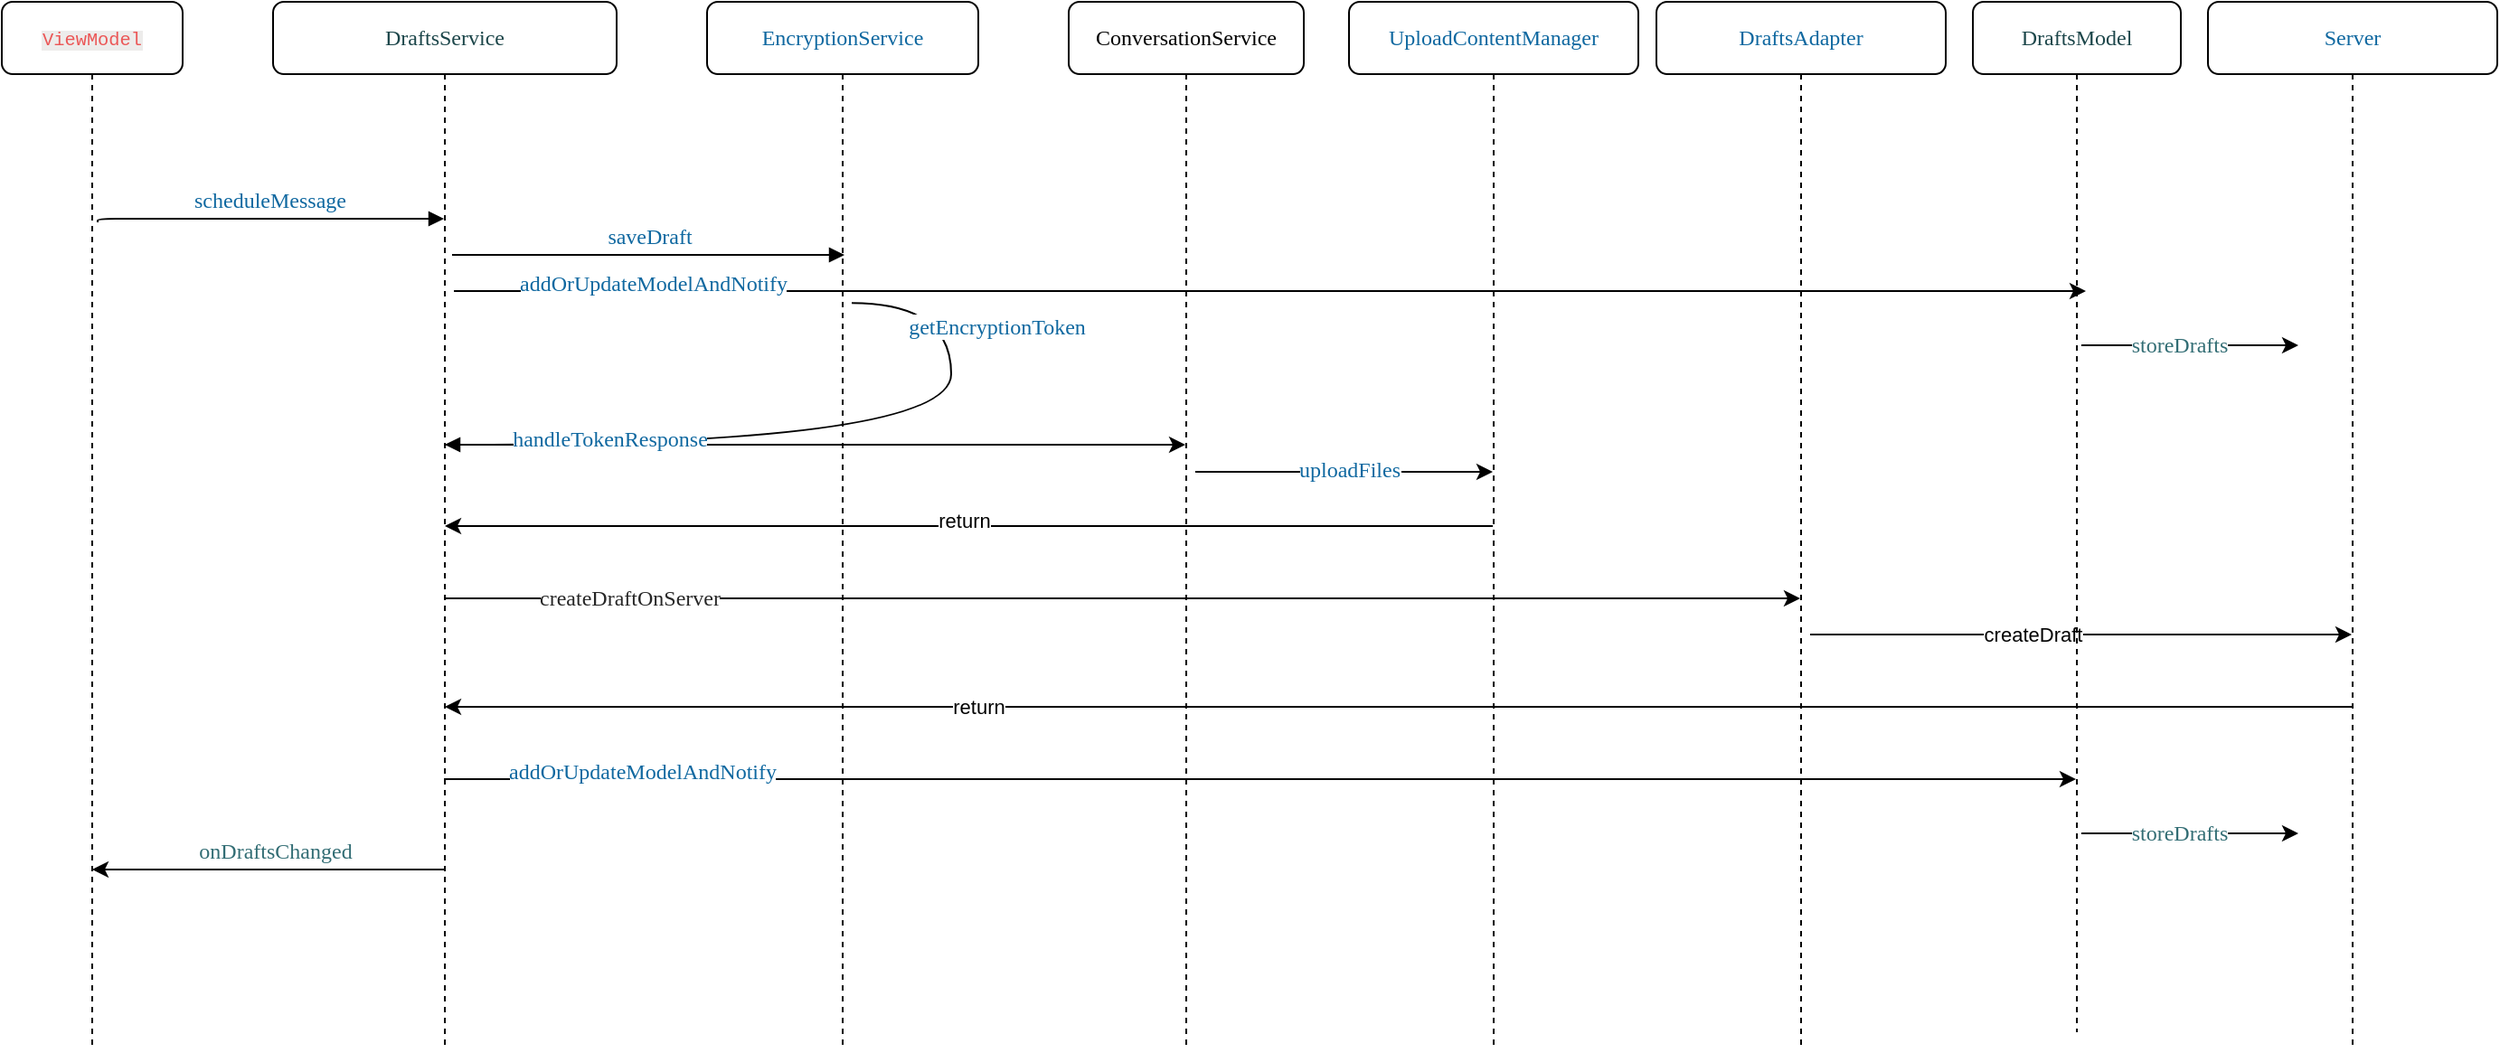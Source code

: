 <mxfile version="26.0.11">
  <diagram name="Page-1" id="13e1069c-82ec-6db2-03f1-153e76fe0fe0">
    <mxGraphModel dx="1821" dy="1051" grid="1" gridSize="10" guides="1" tooltips="1" connect="1" arrows="1" fold="1" page="1" pageScale="1" pageWidth="1100" pageHeight="850" background="none" math="0" shadow="0">
      <root>
        <mxCell id="0" />
        <mxCell id="1" parent="0" />
        <mxCell id="7baba1c4bc27f4b0-3" value="&lt;p style=&quot;margin: 0px; font-variant-numeric: normal; font-variant-east-asian: normal; font-variant-alternates: normal; font-size-adjust: none; font-kerning: auto; font-optical-sizing: auto; font-feature-settings: normal; font-variation-settings: normal; font-variant-position: normal; font-variant-emoji: normal; font-stretch: normal; line-height: normal; font-family: Menlo; color: rgb(28, 70, 74); background-color: rgb(255, 255, 255); text-align: start;&quot; class=&quot;p1&quot;&gt;DraftsService&lt;/p&gt;" style="shape=umlLifeline;perimeter=lifelinePerimeter;whiteSpace=wrap;html=1;container=1;collapsible=0;recursiveResize=0;outlineConnect=0;rounded=1;shadow=0;comic=0;labelBackgroundColor=none;strokeWidth=1;fontFamily=Verdana;fontSize=12;align=center;" parent="1" vertex="1">
          <mxGeometry x="250" y="80" width="190" height="580" as="geometry" />
        </mxCell>
        <mxCell id="7baba1c4bc27f4b0-5" value="&lt;p style=&quot;margin: 0px; font-variant-numeric: normal; font-variant-east-asian: normal; font-variant-alternates: normal; font-size-adjust: none; font-kerning: auto; font-optical-sizing: auto; font-feature-settings: normal; font-variation-settings: normal; font-variant-position: normal; font-variant-emoji: normal; font-stretch: normal; line-height: normal; font-family: Menlo; color: rgb(15, 104, 160); background-color: rgb(255, 255, 255); text-align: start;&quot; class=&quot;p1&quot;&gt;EncryptionService&lt;/p&gt;" style="shape=umlLifeline;perimeter=lifelinePerimeter;whiteSpace=wrap;html=1;container=1;collapsible=0;recursiveResize=0;outlineConnect=0;rounded=1;shadow=0;comic=0;labelBackgroundColor=none;strokeWidth=1;fontFamily=Verdana;fontSize=12;align=center;" parent="1" vertex="1">
          <mxGeometry x="490" y="80" width="150" height="580" as="geometry" />
        </mxCell>
        <mxCell id="7baba1c4bc27f4b0-39" value="&lt;span style=&quot;color: rgb(15, 104, 160); font-family: Menlo; text-align: start; text-wrap-mode: wrap; background-color: rgb(255, 255, 255);&quot;&gt;getEncryptionToken&lt;/span&gt;" style="html=1;verticalAlign=bottom;endArrow=block;labelBackgroundColor=none;fontFamily=Verdana;fontSize=12;elbow=vertical;edgeStyle=orthogonalEdgeStyle;curved=1;exitX=1.038;exitY=0.345;exitPerimeter=0;" parent="7baba1c4bc27f4b0-5" edge="1" target="7baba1c4bc27f4b0-3">
          <mxGeometry x="-0.628" y="25" relative="1" as="geometry">
            <mxPoint x="80.003" y="166.67" as="sourcePoint" />
            <mxPoint x="-145.5" y="245" as="targetPoint" />
            <Array as="points">
              <mxPoint x="135" y="167" />
              <mxPoint x="135" y="245" />
            </Array>
            <mxPoint as="offset" />
          </mxGeometry>
        </mxCell>
        <mxCell id="IjMoTqPVMfXJRrjayIjU-35" value="" style="endArrow=classic;html=1;rounded=0;" edge="1" parent="7baba1c4bc27f4b0-5">
          <mxGeometry width="50" height="50" relative="1" as="geometry">
            <mxPoint x="-140" y="160" as="sourcePoint" />
            <mxPoint x="762.5" y="160" as="targetPoint" />
          </mxGeometry>
        </mxCell>
        <mxCell id="IjMoTqPVMfXJRrjayIjU-36" value="&lt;p style=&quot;margin: 0px; font-variant-numeric: normal; font-variant-east-asian: normal; font-variant-alternates: normal; font-size-adjust: none; font-kerning: auto; font-optical-sizing: auto; font-feature-settings: normal; font-variation-settings: normal; font-variant-position: normal; font-variant-emoji: normal; font-stretch: normal; font-size: 12px; line-height: normal; font-family: Menlo; color: rgb(15, 104, 160); text-align: start; text-wrap-mode: wrap;&quot; class=&quot;p1&quot;&gt;addOrUpdateModelAndNotify&lt;/p&gt;" style="edgeLabel;html=1;align=center;verticalAlign=middle;resizable=0;points=[];" vertex="1" connectable="0" parent="IjMoTqPVMfXJRrjayIjU-35">
          <mxGeometry x="-0.76" y="4" relative="1" as="geometry">
            <mxPoint x="1" as="offset" />
          </mxGeometry>
        </mxCell>
        <mxCell id="7baba1c4bc27f4b0-6" value="ConversationService" style="shape=umlLifeline;perimeter=lifelinePerimeter;whiteSpace=wrap;html=1;container=1;collapsible=0;recursiveResize=0;outlineConnect=0;rounded=1;shadow=0;comic=0;labelBackgroundColor=none;strokeWidth=1;fontFamily=Verdana;fontSize=12;align=center;" parent="1" vertex="1">
          <mxGeometry x="690" y="80" width="130" height="580" as="geometry" />
        </mxCell>
        <mxCell id="IjMoTqPVMfXJRrjayIjU-5" value="" style="endArrow=classic;html=1;rounded=0;" edge="1" parent="7baba1c4bc27f4b0-6" target="7baba1c4bc27f4b0-7">
          <mxGeometry width="50" height="50" relative="1" as="geometry">
            <mxPoint x="70" y="260" as="sourcePoint" />
            <mxPoint x="110" y="210" as="targetPoint" />
          </mxGeometry>
        </mxCell>
        <mxCell id="IjMoTqPVMfXJRrjayIjU-6" value="&lt;p style=&quot;margin: 0px; font-variant-numeric: normal; font-variant-east-asian: normal; font-variant-alternates: normal; font-size-adjust: none; font-kerning: auto; font-optical-sizing: auto; font-feature-settings: normal; font-variation-settings: normal; font-variant-position: normal; font-variant-emoji: normal; font-stretch: normal; font-size: 12px; line-height: normal; font-family: Menlo; color: rgb(15, 104, 160); text-align: start; text-wrap-mode: wrap;&quot; class=&quot;p1&quot;&gt;uploadFiles&lt;/p&gt;" style="edgeLabel;html=1;align=center;verticalAlign=middle;resizable=0;points=[];" vertex="1" connectable="0" parent="IjMoTqPVMfXJRrjayIjU-5">
          <mxGeometry x="0.033" y="1" relative="1" as="geometry">
            <mxPoint as="offset" />
          </mxGeometry>
        </mxCell>
        <mxCell id="7baba1c4bc27f4b0-7" value="&lt;p style=&quot;margin: 0px; font-variant-numeric: normal; font-variant-east-asian: normal; font-variant-alternates: normal; font-size-adjust: none; font-kerning: auto; font-optical-sizing: auto; font-feature-settings: normal; font-variation-settings: normal; font-variant-position: normal; font-variant-emoji: normal; font-stretch: normal; line-height: normal; font-family: Menlo; color: rgb(15, 104, 160); background-color: rgb(255, 255, 255); text-align: start;&quot; class=&quot;p1&quot;&gt;UploadContentManager&lt;/p&gt;" style="shape=umlLifeline;perimeter=lifelinePerimeter;whiteSpace=wrap;html=1;container=1;collapsible=0;recursiveResize=0;outlineConnect=0;rounded=1;shadow=0;comic=0;labelBackgroundColor=none;strokeWidth=1;fontFamily=Verdana;fontSize=12;align=center;" parent="1" vertex="1">
          <mxGeometry x="845" y="80" width="160" height="580" as="geometry" />
        </mxCell>
        <mxCell id="IjMoTqPVMfXJRrjayIjU-29" value="" style="endArrow=classic;html=1;rounded=0;" edge="1" parent="7baba1c4bc27f4b0-7">
          <mxGeometry width="50" height="50" relative="1" as="geometry">
            <mxPoint x="-500.5" y="430" as="sourcePoint" />
            <mxPoint x="402" y="430" as="targetPoint" />
          </mxGeometry>
        </mxCell>
        <mxCell id="IjMoTqPVMfXJRrjayIjU-30" value="&lt;p style=&quot;margin: 0px; font-variant-numeric: normal; font-variant-east-asian: normal; font-variant-alternates: normal; font-size-adjust: none; font-kerning: auto; font-optical-sizing: auto; font-feature-settings: normal; font-variation-settings: normal; font-variant-position: normal; font-variant-emoji: normal; font-stretch: normal; font-size: 12px; line-height: normal; font-family: Menlo; color: rgb(15, 104, 160); text-align: start; text-wrap-mode: wrap;&quot; class=&quot;p1&quot;&gt;addOrUpdateModelAndNotify&lt;/p&gt;" style="edgeLabel;html=1;align=center;verticalAlign=middle;resizable=0;points=[];" vertex="1" connectable="0" parent="IjMoTqPVMfXJRrjayIjU-29">
          <mxGeometry x="-0.76" y="4" relative="1" as="geometry">
            <mxPoint x="1" as="offset" />
          </mxGeometry>
        </mxCell>
        <mxCell id="7baba1c4bc27f4b0-8" value="&lt;font face=&quot;SFMono-Regular, Menlo, Consolas, PT Mono, Liberation Mono, Courier, monospace&quot; color=&quot;#eb5757&quot;&gt;&lt;span style=&quot;font-size: 10.2px; background-color: rgba(135, 131, 120, 0.15);&quot;&gt;ViewModel&lt;/span&gt;&lt;/font&gt;" style="shape=umlLifeline;perimeter=lifelinePerimeter;whiteSpace=wrap;html=1;container=1;collapsible=0;recursiveResize=0;outlineConnect=0;rounded=1;shadow=0;comic=0;labelBackgroundColor=none;strokeWidth=1;fontFamily=Verdana;fontSize=12;align=center;" parent="1" vertex="1">
          <mxGeometry x="100" y="80" width="100" height="580" as="geometry" />
        </mxCell>
        <mxCell id="7baba1c4bc27f4b0-17" value="&lt;p style=&quot;margin: 0px; font-variant-numeric: normal; font-variant-east-asian: normal; font-variant-alternates: normal; font-size-adjust: none; font-kerning: auto; font-optical-sizing: auto; font-feature-settings: normal; font-variation-settings: normal; font-variant-position: normal; font-variant-emoji: normal; font-stretch: normal; line-height: normal; font-family: Menlo; color: rgb(15, 104, 160); background-color: rgb(255, 255, 255); text-align: start; text-wrap-mode: wrap;&quot; class=&quot;p1&quot;&gt;saveDraft&lt;/p&gt;" style="html=1;verticalAlign=bottom;endArrow=block;labelBackgroundColor=none;fontFamily=Verdana;fontSize=12;edgeStyle=elbowEdgeStyle;elbow=vertical;" parent="1" edge="1">
          <mxGeometry relative="1" as="geometry">
            <mxPoint x="349" y="220" as="sourcePoint" />
            <Array as="points" />
            <mxPoint x="566" y="220" as="targetPoint" />
          </mxGeometry>
        </mxCell>
        <mxCell id="7baba1c4bc27f4b0-11" value="&lt;p style=&quot;margin: 0px; font-variant-numeric: normal; font-variant-east-asian: normal; font-variant-alternates: normal; font-size-adjust: none; font-kerning: auto; font-optical-sizing: auto; font-feature-settings: normal; font-variation-settings: normal; font-variant-position: normal; font-variant-emoji: normal; font-stretch: normal; line-height: normal; font-family: Menlo; color: rgb(15, 104, 160); background-color: rgb(255, 255, 255); text-align: start; text-wrap-mode: wrap;&quot; class=&quot;p1&quot;&gt;scheduleMessage&lt;/p&gt;" style="html=1;verticalAlign=bottom;endArrow=block;labelBackgroundColor=none;fontFamily=Verdana;fontSize=12;edgeStyle=elbowEdgeStyle;elbow=vertical;exitX=0.8;exitY=0.05;exitDx=0;exitDy=0;exitPerimeter=0;" parent="1" target="7baba1c4bc27f4b0-3" edge="1">
          <mxGeometry relative="1" as="geometry">
            <mxPoint x="153" y="202" as="sourcePoint" />
            <mxPoint x="764.5" y="180" as="targetPoint" />
            <Array as="points">
              <mxPoint x="160" y="200" />
            </Array>
            <mxPoint as="offset" />
          </mxGeometry>
        </mxCell>
        <mxCell id="IjMoTqPVMfXJRrjayIjU-1" value="" style="endArrow=classic;html=1;rounded=0;" edge="1" parent="1">
          <mxGeometry width="50" height="50" relative="1" as="geometry">
            <mxPoint x="344.5" y="325" as="sourcePoint" />
            <mxPoint x="754.5" y="325" as="targetPoint" />
            <Array as="points">
              <mxPoint x="530" y="325" />
            </Array>
          </mxGeometry>
        </mxCell>
        <mxCell id="IjMoTqPVMfXJRrjayIjU-4" value="&lt;p style=&quot;margin: 0px; font-variant-numeric: normal; font-variant-east-asian: normal; font-variant-alternates: normal; font-size-adjust: none; font-kerning: auto; font-optical-sizing: auto; font-feature-settings: normal; font-variation-settings: normal; font-variant-position: normal; font-variant-emoji: normal; font-stretch: normal; font-size: 12px; line-height: normal; font-family: Menlo; color: rgb(15, 104, 160); text-align: start; text-wrap-mode: wrap;&quot; class=&quot;p1&quot;&gt;handleTokenResponse&lt;/p&gt;" style="edgeLabel;html=1;align=center;verticalAlign=middle;resizable=0;points=[];" vertex="1" connectable="0" parent="IjMoTqPVMfXJRrjayIjU-1">
          <mxGeometry x="-0.553" y="3" relative="1" as="geometry">
            <mxPoint as="offset" />
          </mxGeometry>
        </mxCell>
        <mxCell id="IjMoTqPVMfXJRrjayIjU-7" value="" style="endArrow=classic;html=1;rounded=0;" edge="1" parent="1" source="7baba1c4bc27f4b0-7" target="7baba1c4bc27f4b0-3">
          <mxGeometry width="50" height="50" relative="1" as="geometry">
            <mxPoint x="920" y="380" as="sourcePoint" />
            <mxPoint x="970" y="330" as="targetPoint" />
          </mxGeometry>
        </mxCell>
        <mxCell id="IjMoTqPVMfXJRrjayIjU-16" value="return" style="edgeLabel;html=1;align=center;verticalAlign=middle;resizable=0;points=[];" vertex="1" connectable="0" parent="IjMoTqPVMfXJRrjayIjU-7">
          <mxGeometry x="0.009" y="-3" relative="1" as="geometry">
            <mxPoint as="offset" />
          </mxGeometry>
        </mxCell>
        <mxCell id="IjMoTqPVMfXJRrjayIjU-9" value="&lt;p style=&quot;margin: 0px; font-variant-numeric: normal; font-variant-east-asian: normal; font-variant-alternates: normal; font-size-adjust: none; font-kerning: auto; font-optical-sizing: auto; font-feature-settings: normal; font-variation-settings: normal; font-variant-position: normal; font-variant-emoji: normal; font-stretch: normal; line-height: normal; font-family: Menlo; color: rgb(15, 104, 160); background-color: rgb(255, 255, 255); text-align: start;&quot; class=&quot;p1&quot;&gt;DraftsAdapter&lt;/p&gt;" style="shape=umlLifeline;perimeter=lifelinePerimeter;whiteSpace=wrap;html=1;container=1;collapsible=0;recursiveResize=0;outlineConnect=0;rounded=1;shadow=0;comic=0;labelBackgroundColor=none;strokeWidth=1;fontFamily=Verdana;fontSize=12;align=center;" vertex="1" parent="1">
          <mxGeometry x="1015" y="80" width="160" height="580" as="geometry" />
        </mxCell>
        <mxCell id="IjMoTqPVMfXJRrjayIjU-13" value="" style="endArrow=classic;html=1;rounded=0;" edge="1" parent="IjMoTqPVMfXJRrjayIjU-9" target="IjMoTqPVMfXJRrjayIjU-19">
          <mxGeometry width="50" height="50" relative="1" as="geometry">
            <mxPoint x="85" y="350" as="sourcePoint" />
            <mxPoint x="175" y="350" as="targetPoint" />
          </mxGeometry>
        </mxCell>
        <mxCell id="IjMoTqPVMfXJRrjayIjU-14" value="createDraft" style="edgeLabel;html=1;align=center;verticalAlign=middle;resizable=0;points=[];" vertex="1" connectable="0" parent="IjMoTqPVMfXJRrjayIjU-13">
          <mxGeometry x="-0.178" relative="1" as="geometry">
            <mxPoint as="offset" />
          </mxGeometry>
        </mxCell>
        <mxCell id="IjMoTqPVMfXJRrjayIjU-10" value="" style="endArrow=classic;html=1;rounded=0;" edge="1" parent="1" source="7baba1c4bc27f4b0-3" target="IjMoTqPVMfXJRrjayIjU-9">
          <mxGeometry width="50" height="50" relative="1" as="geometry">
            <mxPoint x="350" y="410" as="sourcePoint" />
            <mxPoint x="400" y="360" as="targetPoint" />
            <Array as="points">
              <mxPoint x="920" y="410" />
            </Array>
          </mxGeometry>
        </mxCell>
        <mxCell id="IjMoTqPVMfXJRrjayIjU-15" value="&lt;p style=&quot;margin: 0px; font-variant-numeric: normal; font-variant-east-asian: normal; font-variant-alternates: normal; font-size-adjust: none; font-kerning: auto; font-optical-sizing: auto; font-feature-settings: normal; font-variation-settings: normal; font-variant-position: normal; font-variant-emoji: normal; font-stretch: normal; font-size: 12px; line-height: normal; font-family: Menlo; color: rgba(0, 0, 0, 0.85); text-align: start; text-wrap-mode: wrap;&quot; class=&quot;p1&quot;&gt;createDraftOnServer&lt;/p&gt;" style="edgeLabel;html=1;align=center;verticalAlign=middle;resizable=0;points=[];" vertex="1" connectable="0" parent="IjMoTqPVMfXJRrjayIjU-10">
          <mxGeometry x="-0.729" relative="1" as="geometry">
            <mxPoint as="offset" />
          </mxGeometry>
        </mxCell>
        <mxCell id="IjMoTqPVMfXJRrjayIjU-19" value="&lt;p style=&quot;margin: 0px; font-variant-numeric: normal; font-variant-east-asian: normal; font-variant-alternates: normal; font-size-adjust: none; font-kerning: auto; font-optical-sizing: auto; font-feature-settings: normal; font-variation-settings: normal; font-variant-position: normal; font-variant-emoji: normal; font-stretch: normal; line-height: normal; font-family: Menlo; color: rgb(15, 104, 160); background-color: rgb(255, 255, 255); text-align: start;&quot; class=&quot;p1&quot;&gt;Server&lt;/p&gt;" style="shape=umlLifeline;perimeter=lifelinePerimeter;whiteSpace=wrap;html=1;container=1;collapsible=0;recursiveResize=0;outlineConnect=0;rounded=1;shadow=0;comic=0;labelBackgroundColor=none;strokeWidth=1;fontFamily=Verdana;fontSize=12;align=center;" vertex="1" parent="1">
          <mxGeometry x="1320" y="80" width="160" height="580" as="geometry" />
        </mxCell>
        <mxCell id="IjMoTqPVMfXJRrjayIjU-22" value="" style="endArrow=classic;html=1;rounded=0;curved=0;" edge="1" parent="IjMoTqPVMfXJRrjayIjU-19" target="7baba1c4bc27f4b0-3">
          <mxGeometry width="50" height="50" relative="1" as="geometry">
            <mxPoint x="80" y="390" as="sourcePoint" />
            <mxPoint x="130" y="340" as="targetPoint" />
          </mxGeometry>
        </mxCell>
        <mxCell id="IjMoTqPVMfXJRrjayIjU-23" value="return" style="edgeLabel;html=1;align=center;verticalAlign=middle;resizable=0;points=[];" vertex="1" connectable="0" parent="IjMoTqPVMfXJRrjayIjU-22">
          <mxGeometry x="0.441" relative="1" as="geometry">
            <mxPoint as="offset" />
          </mxGeometry>
        </mxCell>
        <mxCell id="IjMoTqPVMfXJRrjayIjU-37" value="" style="endArrow=classic;html=1;rounded=0;" edge="1" parent="IjMoTqPVMfXJRrjayIjU-19">
          <mxGeometry width="50" height="50" relative="1" as="geometry">
            <mxPoint x="-70" y="190" as="sourcePoint" />
            <mxPoint x="50" y="190" as="targetPoint" />
          </mxGeometry>
        </mxCell>
        <mxCell id="IjMoTqPVMfXJRrjayIjU-38" value="&lt;p style=&quot;margin: 0px; font-variant-numeric: normal; font-variant-east-asian: normal; font-variant-alternates: normal; font-size-adjust: none; font-kerning: auto; font-optical-sizing: auto; font-feature-settings: normal; font-variation-settings: normal; font-variant-position: normal; font-variant-emoji: normal; font-stretch: normal; font-size: 12px; line-height: normal; font-family: Menlo; color: rgb(50, 109, 116); text-align: start; text-wrap-mode: wrap;&quot; class=&quot;p1&quot;&gt;storeDrafts&lt;/p&gt;" style="edgeLabel;html=1;align=center;verticalAlign=middle;resizable=0;points=[];" vertex="1" connectable="0" parent="IjMoTqPVMfXJRrjayIjU-37">
          <mxGeometry x="-0.1" relative="1" as="geometry">
            <mxPoint as="offset" />
          </mxGeometry>
        </mxCell>
        <mxCell id="IjMoTqPVMfXJRrjayIjU-26" value="&lt;p style=&quot;margin: 0px; font-variant-numeric: normal; font-variant-east-asian: normal; font-variant-alternates: normal; font-size-adjust: none; font-kerning: auto; font-optical-sizing: auto; font-feature-settings: normal; font-variation-settings: normal; font-variant-position: normal; font-variant-emoji: normal; font-stretch: normal; line-height: normal; font-family: Menlo; color: rgb(28, 70, 74); background-color: rgb(255, 255, 255); text-align: start;&quot; class=&quot;p1&quot;&gt;DraftsModel&lt;/p&gt;" style="shape=umlLifeline;perimeter=lifelinePerimeter;whiteSpace=wrap;html=1;container=1;collapsible=0;recursiveResize=0;outlineConnect=0;rounded=1;shadow=0;comic=0;labelBackgroundColor=none;strokeWidth=1;fontFamily=Verdana;fontSize=12;align=center;" vertex="1" parent="1">
          <mxGeometry x="1190" y="80" width="115" height="570" as="geometry" />
        </mxCell>
        <mxCell id="IjMoTqPVMfXJRrjayIjU-31" value="" style="endArrow=classic;html=1;rounded=0;" edge="1" parent="IjMoTqPVMfXJRrjayIjU-26">
          <mxGeometry width="50" height="50" relative="1" as="geometry">
            <mxPoint x="60" y="460" as="sourcePoint" />
            <mxPoint x="180" y="460" as="targetPoint" />
          </mxGeometry>
        </mxCell>
        <mxCell id="IjMoTqPVMfXJRrjayIjU-32" value="&lt;p style=&quot;margin: 0px; font-variant-numeric: normal; font-variant-east-asian: normal; font-variant-alternates: normal; font-size-adjust: none; font-kerning: auto; font-optical-sizing: auto; font-feature-settings: normal; font-variation-settings: normal; font-variant-position: normal; font-variant-emoji: normal; font-stretch: normal; font-size: 12px; line-height: normal; font-family: Menlo; color: rgb(50, 109, 116); text-align: start; text-wrap-mode: wrap;&quot; class=&quot;p1&quot;&gt;storeDrafts&lt;/p&gt;" style="edgeLabel;html=1;align=center;verticalAlign=middle;resizable=0;points=[];" vertex="1" connectable="0" parent="IjMoTqPVMfXJRrjayIjU-31">
          <mxGeometry x="-0.1" relative="1" as="geometry">
            <mxPoint as="offset" />
          </mxGeometry>
        </mxCell>
        <mxCell id="IjMoTqPVMfXJRrjayIjU-33" value="" style="endArrow=classic;html=1;rounded=0;" edge="1" parent="1" source="7baba1c4bc27f4b0-3" target="7baba1c4bc27f4b0-8">
          <mxGeometry width="50" height="50" relative="1" as="geometry">
            <mxPoint x="340" y="550" as="sourcePoint" />
            <mxPoint x="390" y="500" as="targetPoint" />
            <Array as="points">
              <mxPoint x="280" y="560" />
            </Array>
          </mxGeometry>
        </mxCell>
        <mxCell id="IjMoTqPVMfXJRrjayIjU-34" value="&lt;p style=&quot;margin: 0px; font-variant-numeric: normal; font-variant-east-asian: normal; font-variant-alternates: normal; font-size-adjust: none; font-kerning: auto; font-optical-sizing: auto; font-feature-settings: normal; font-variation-settings: normal; font-variant-position: normal; font-variant-emoji: normal; font-stretch: normal; font-size: 12px; line-height: normal; font-family: Menlo; color: rgb(28, 70, 74); text-align: start; text-wrap-mode: wrap;&quot; class=&quot;p1&quot;&gt;&lt;span style=&quot;color: rgb(50, 109, 116);&quot; class=&quot;s2&quot;&gt;onDraftsChanged&lt;/span&gt;&lt;/p&gt;" style="edgeLabel;html=1;align=center;verticalAlign=middle;resizable=0;points=[];" vertex="1" connectable="0" parent="IjMoTqPVMfXJRrjayIjU-33">
          <mxGeometry x="0.144" y="1" relative="1" as="geometry">
            <mxPoint x="18" y="-11" as="offset" />
          </mxGeometry>
        </mxCell>
      </root>
    </mxGraphModel>
  </diagram>
</mxfile>
